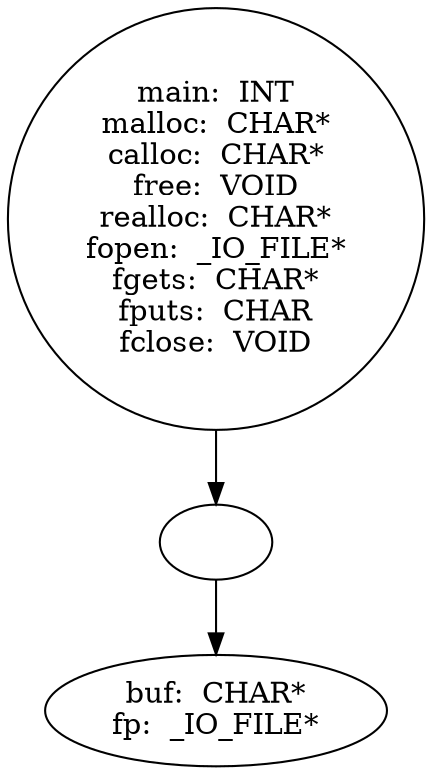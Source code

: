 digraph AST {
  "135951641075744" [label="main:  INT
malloc:  CHAR*
calloc:  CHAR*
free:  VOID
realloc:  CHAR*
fopen:  _IO_FILE*
fgets:  CHAR*
fputs:  CHAR
fclose:  VOID"];
  "135951641075744" -> "135951641080544";
  "135951641080544" [label=""];
  "135951641080544" -> "135951641082512";
  "135951641082512" [label="buf:  CHAR*
fp:  _IO_FILE*"];
}
